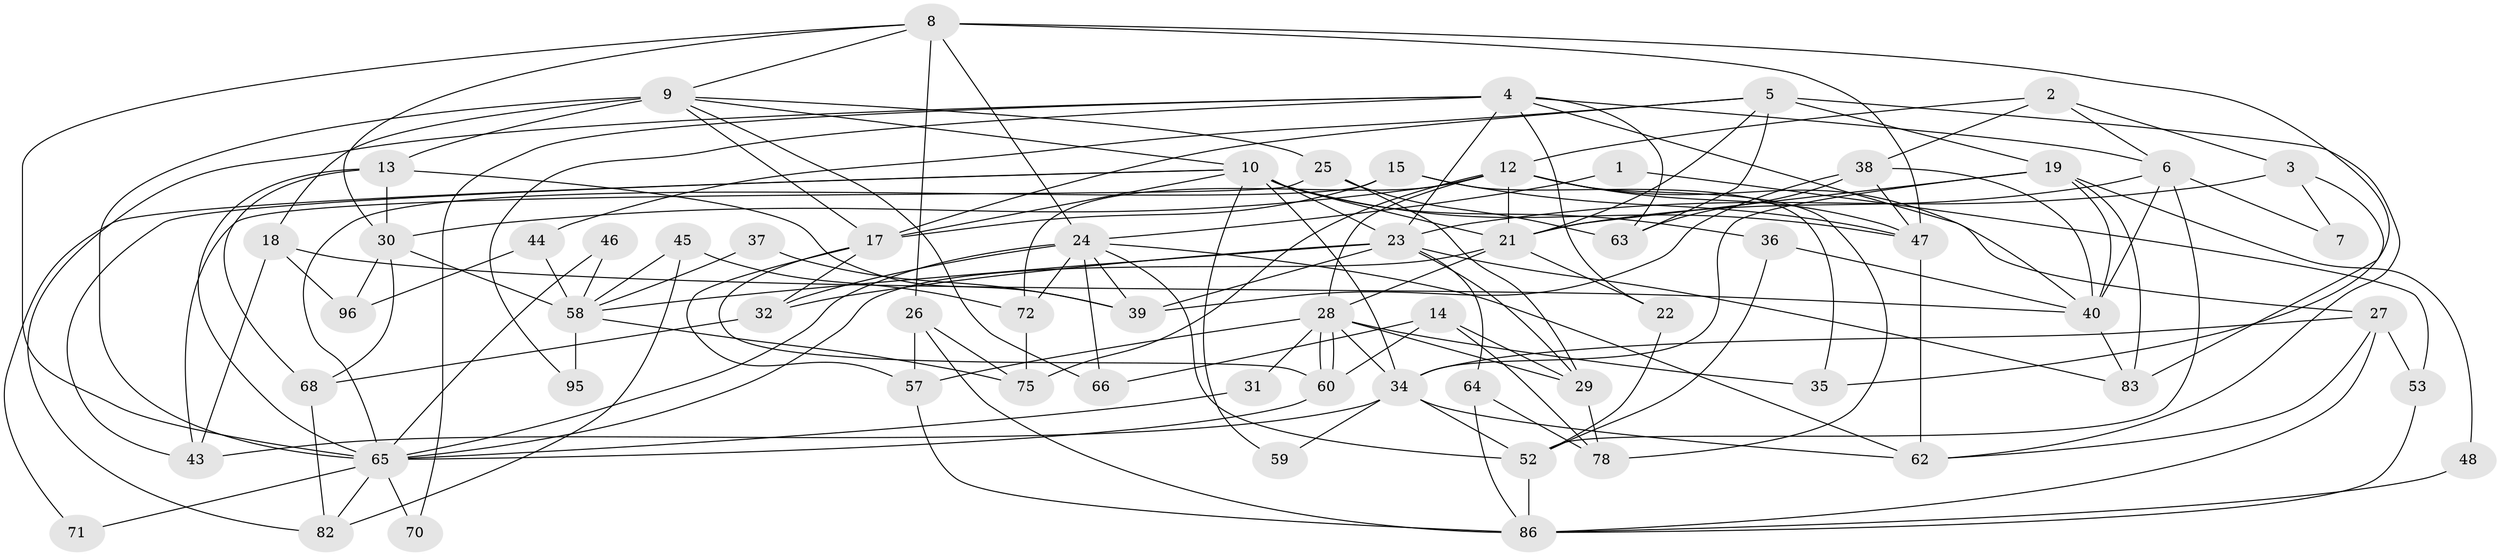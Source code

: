 // Generated by graph-tools (version 1.1) at 2025/52/02/27/25 19:52:06]
// undirected, 64 vertices, 156 edges
graph export_dot {
graph [start="1"]
  node [color=gray90,style=filled];
  1;
  2;
  3 [super="+41"];
  4 [super="+85"];
  5 [super="+94"];
  6 [super="+76"];
  7;
  8 [super="+11"];
  9 [super="+16"];
  10 [super="+20"];
  12 [super="+54"];
  13 [super="+61"];
  14 [super="+55"];
  15 [super="+97"];
  17 [super="+88"];
  18;
  19 [super="+92"];
  21 [super="+73"];
  22;
  23 [super="+33"];
  24 [super="+42"];
  25;
  26 [super="+67"];
  27 [super="+51"];
  28 [super="+87"];
  29;
  30 [super="+50"];
  31;
  32;
  34 [super="+49"];
  35;
  36;
  37;
  38 [super="+79"];
  39 [super="+91"];
  40 [super="+77"];
  43 [super="+80"];
  44;
  45;
  46;
  47 [super="+84"];
  48;
  52 [super="+56"];
  53;
  57;
  58 [super="+93"];
  59;
  60;
  62 [super="+89"];
  63 [super="+74"];
  64;
  65 [super="+69"];
  66;
  68;
  70;
  71;
  72;
  75;
  78 [super="+81"];
  82;
  83;
  86 [super="+90"];
  95;
  96;
  1 -- 53;
  1 -- 24;
  2 -- 3;
  2 -- 12;
  2 -- 6;
  2 -- 38;
  3 -- 23;
  3 -- 83;
  3 -- 7;
  4 -- 22;
  4 -- 70;
  4 -- 82;
  4 -- 23;
  4 -- 40;
  4 -- 95;
  4 -- 63;
  4 -- 6;
  5 -- 17;
  5 -- 44;
  5 -- 62;
  5 -- 63;
  5 -- 21;
  5 -- 19;
  6 -- 40;
  6 -- 52;
  6 -- 7;
  6 -- 21;
  8 -- 9;
  8 -- 47;
  8 -- 24;
  8 -- 65;
  8 -- 35;
  8 -- 26;
  8 -- 30;
  9 -- 66;
  9 -- 25;
  9 -- 65;
  9 -- 10;
  9 -- 18;
  9 -- 17;
  9 -- 13;
  10 -- 23;
  10 -- 34;
  10 -- 43;
  10 -- 59;
  10 -- 36;
  10 -- 21;
  10 -- 71;
  10 -- 47;
  10 -- 17 [weight=2];
  12 -- 28;
  12 -- 72;
  12 -- 75;
  12 -- 47;
  12 -- 30;
  12 -- 27;
  12 -- 21;
  12 -- 78;
  13 -- 39;
  13 -- 65;
  13 -- 68;
  13 -- 30;
  14 -- 60;
  14 -- 66 [weight=2];
  14 -- 29;
  14 -- 78;
  15 -- 35;
  15 -- 47;
  15 -- 65;
  15 -- 17;
  17 -- 60;
  17 -- 57;
  17 -- 32;
  18 -- 96;
  18 -- 40;
  18 -- 43;
  19 -- 48;
  19 -- 40;
  19 -- 34;
  19 -- 83;
  19 -- 21;
  21 -- 65;
  21 -- 28;
  21 -- 22;
  22 -- 52;
  23 -- 29;
  23 -- 39;
  23 -- 32;
  23 -- 64;
  23 -- 83;
  23 -- 58;
  24 -- 66;
  24 -- 65;
  24 -- 62;
  24 -- 32;
  24 -- 52;
  24 -- 39;
  24 -- 72;
  25 -- 29;
  25 -- 63;
  25 -- 43;
  26 -- 75;
  26 -- 57;
  26 -- 86;
  27 -- 62;
  27 -- 34;
  27 -- 53;
  27 -- 86;
  28 -- 60;
  28 -- 60;
  28 -- 29;
  28 -- 35;
  28 -- 57;
  28 -- 31;
  28 -- 34;
  29 -- 78;
  30 -- 58;
  30 -- 96;
  30 -- 68;
  31 -- 65;
  32 -- 68;
  34 -- 43;
  34 -- 59;
  34 -- 62;
  34 -- 52;
  36 -- 52;
  36 -- 40;
  37 -- 39;
  37 -- 58;
  38 -- 47;
  38 -- 40;
  38 -- 63 [weight=2];
  38 -- 39;
  40 -- 83;
  44 -- 96;
  44 -- 58;
  45 -- 72;
  45 -- 82;
  45 -- 58;
  46 -- 65;
  46 -- 58;
  47 -- 62;
  48 -- 86;
  52 -- 86;
  53 -- 86;
  57 -- 86;
  58 -- 95;
  58 -- 75;
  60 -- 65;
  64 -- 78;
  64 -- 86;
  65 -- 82;
  65 -- 71;
  65 -- 70;
  68 -- 82;
  72 -- 75;
}
